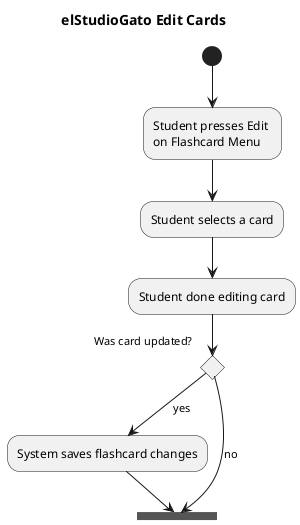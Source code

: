 @startuml
title  elStudioGato Edit Cards


(*) --> "Student presses Edit \non Flashcard Menu"
--> "Student selects a card"
--> "Student done editing card"
if "Was card updated?" then
     -->[yes]"System saves flashcard changes"
     --> ===done===
   else
     --> [no]===done===
endif

@enduml